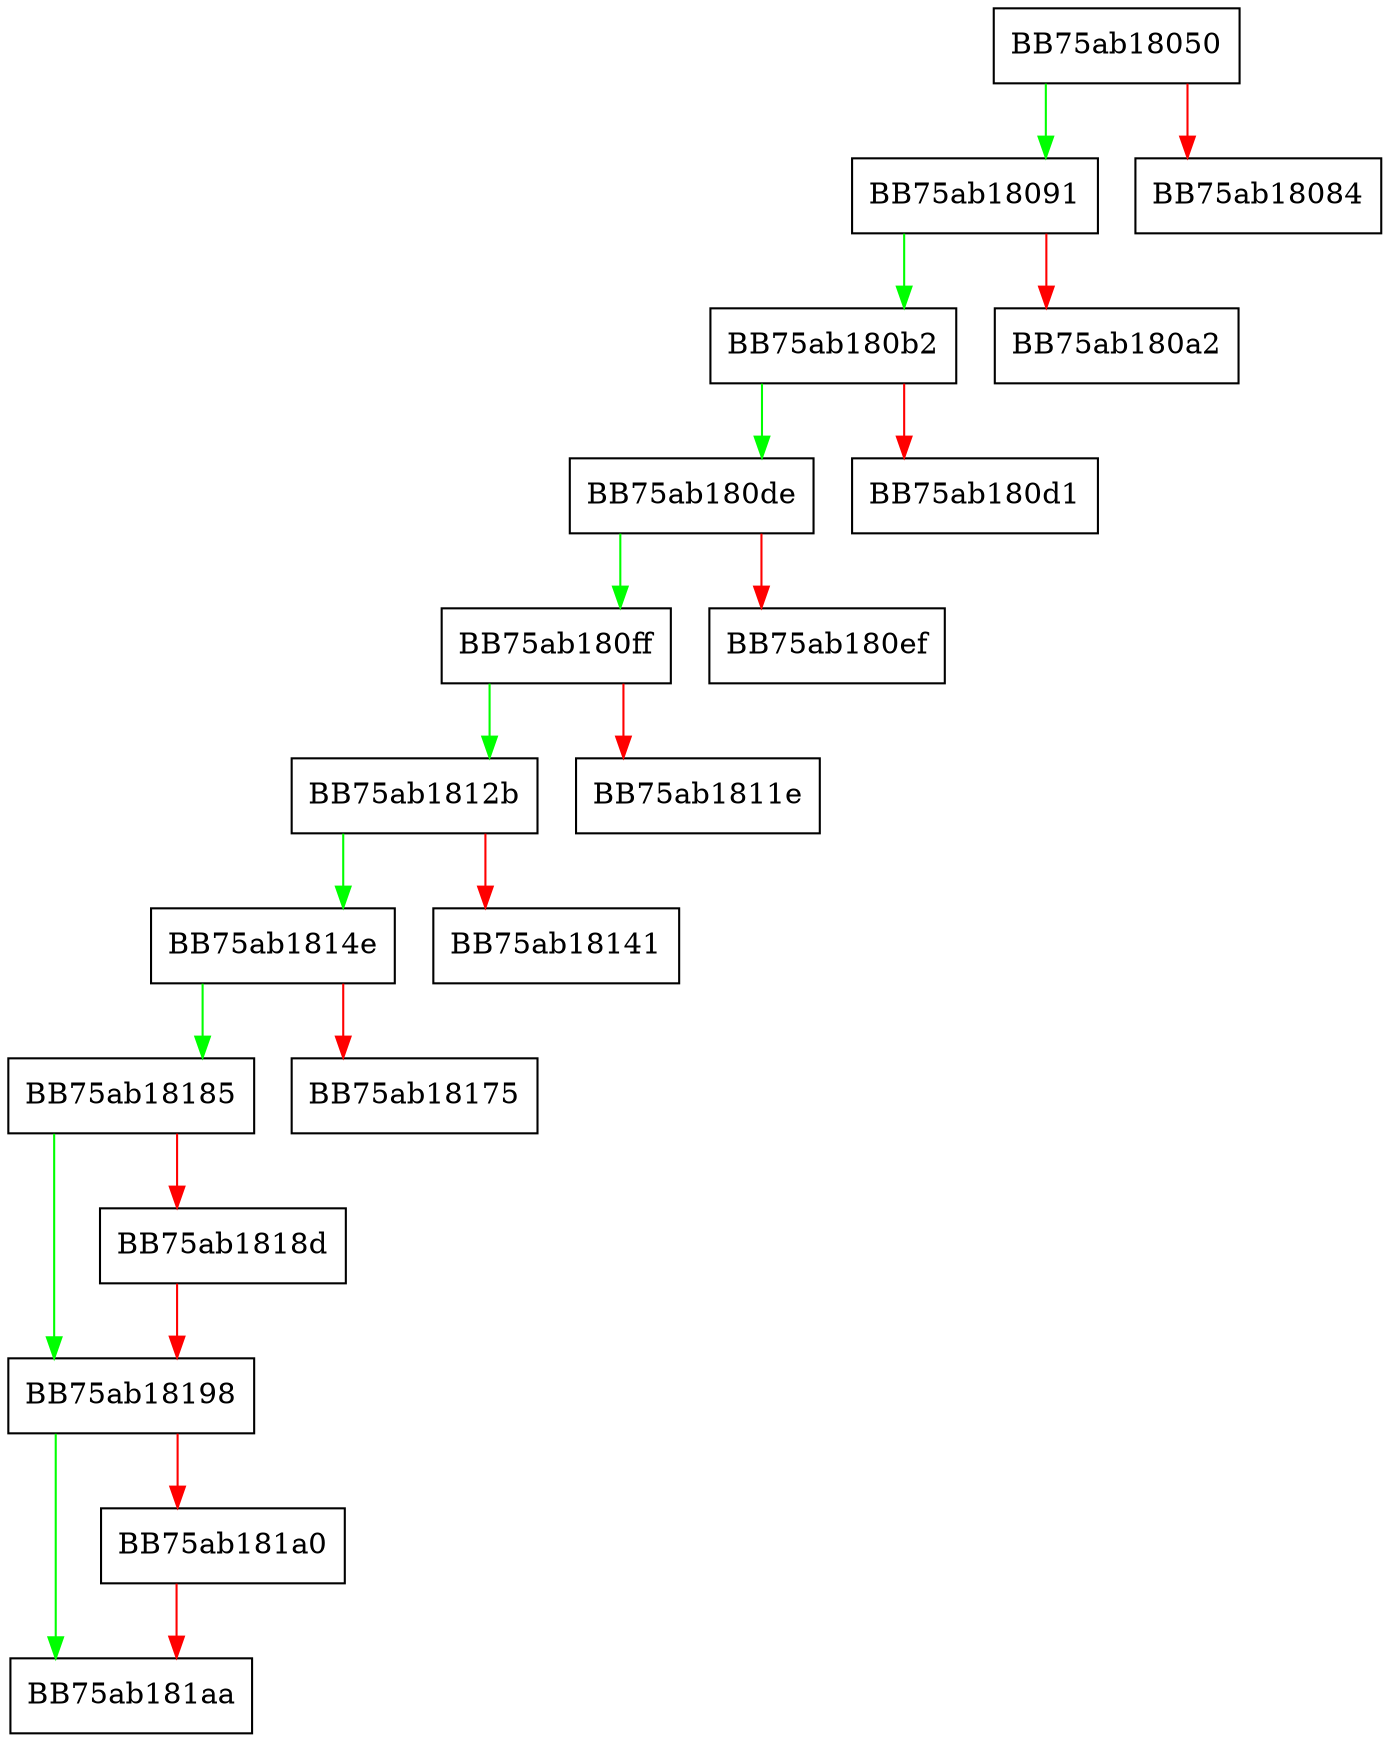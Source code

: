 digraph AddProcessAttribute {
  node [shape="box"];
  graph [splines=ortho];
  BB75ab18050 -> BB75ab18091 [color="green"];
  BB75ab18050 -> BB75ab18084 [color="red"];
  BB75ab18091 -> BB75ab180b2 [color="green"];
  BB75ab18091 -> BB75ab180a2 [color="red"];
  BB75ab180b2 -> BB75ab180de [color="green"];
  BB75ab180b2 -> BB75ab180d1 [color="red"];
  BB75ab180de -> BB75ab180ff [color="green"];
  BB75ab180de -> BB75ab180ef [color="red"];
  BB75ab180ff -> BB75ab1812b [color="green"];
  BB75ab180ff -> BB75ab1811e [color="red"];
  BB75ab1812b -> BB75ab1814e [color="green"];
  BB75ab1812b -> BB75ab18141 [color="red"];
  BB75ab1814e -> BB75ab18185 [color="green"];
  BB75ab1814e -> BB75ab18175 [color="red"];
  BB75ab18185 -> BB75ab18198 [color="green"];
  BB75ab18185 -> BB75ab1818d [color="red"];
  BB75ab1818d -> BB75ab18198 [color="red"];
  BB75ab18198 -> BB75ab181aa [color="green"];
  BB75ab18198 -> BB75ab181a0 [color="red"];
  BB75ab181a0 -> BB75ab181aa [color="red"];
}